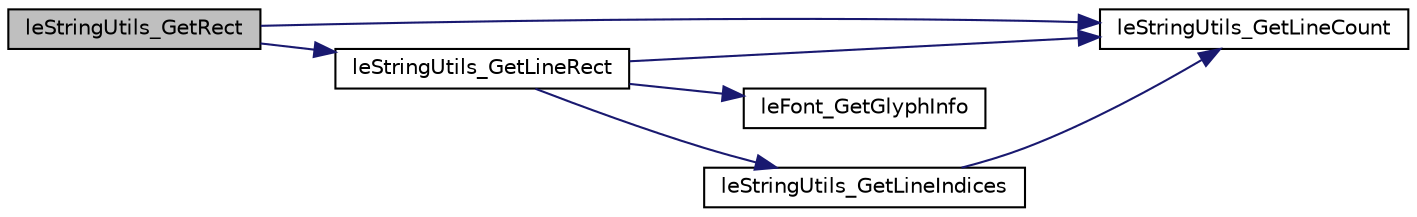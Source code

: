 digraph "leStringUtils_GetRect"
{
 // LATEX_PDF_SIZE
  edge [fontname="Helvetica",fontsize="10",labelfontname="Helvetica",labelfontsize="10"];
  node [fontname="Helvetica",fontsize="10",shape=record];
  rankdir="LR";
  Node1 [label="leStringUtils_GetRect",height=0.2,width=0.4,color="black", fillcolor="grey75", style="filled", fontcolor="black",tooltip=" "];
  Node1 -> Node2 [color="midnightblue",fontsize="10",style="solid",fontname="Helvetica"];
  Node2 [label="leStringUtils_GetLineCount",height=0.2,width=0.4,color="black", fillcolor="white", style="filled",URL="$legato__stringutils_8c.html#a6134642f72bbe923a8ae91509076217e",tooltip=" "];
  Node1 -> Node3 [color="midnightblue",fontsize="10",style="solid",fontname="Helvetica"];
  Node3 [label="leStringUtils_GetLineRect",height=0.2,width=0.4,color="black", fillcolor="white", style="filled",URL="$legato__stringutils_8c.html#a7e0f24adfc58e1a4a3bba232e7f1eedf",tooltip=" "];
  Node3 -> Node4 [color="midnightblue",fontsize="10",style="solid",fontname="Helvetica"];
  Node4 [label="leFont_GetGlyphInfo",height=0.2,width=0.4,color="black", fillcolor="white", style="filled",URL="$legato__font_8c.html#adc970dea55e5bf510816327877ad7bf2",tooltip=" "];
  Node3 -> Node2 [color="midnightblue",fontsize="10",style="solid",fontname="Helvetica"];
  Node3 -> Node5 [color="midnightblue",fontsize="10",style="solid",fontname="Helvetica"];
  Node5 [label="leStringUtils_GetLineIndices",height=0.2,width=0.4,color="black", fillcolor="white", style="filled",URL="$legato__stringutils_8c.html#aa6a5299c2b5b77b321ebbb05edfe4dfd",tooltip=" "];
  Node5 -> Node2 [color="midnightblue",fontsize="10",style="solid",fontname="Helvetica"];
}
